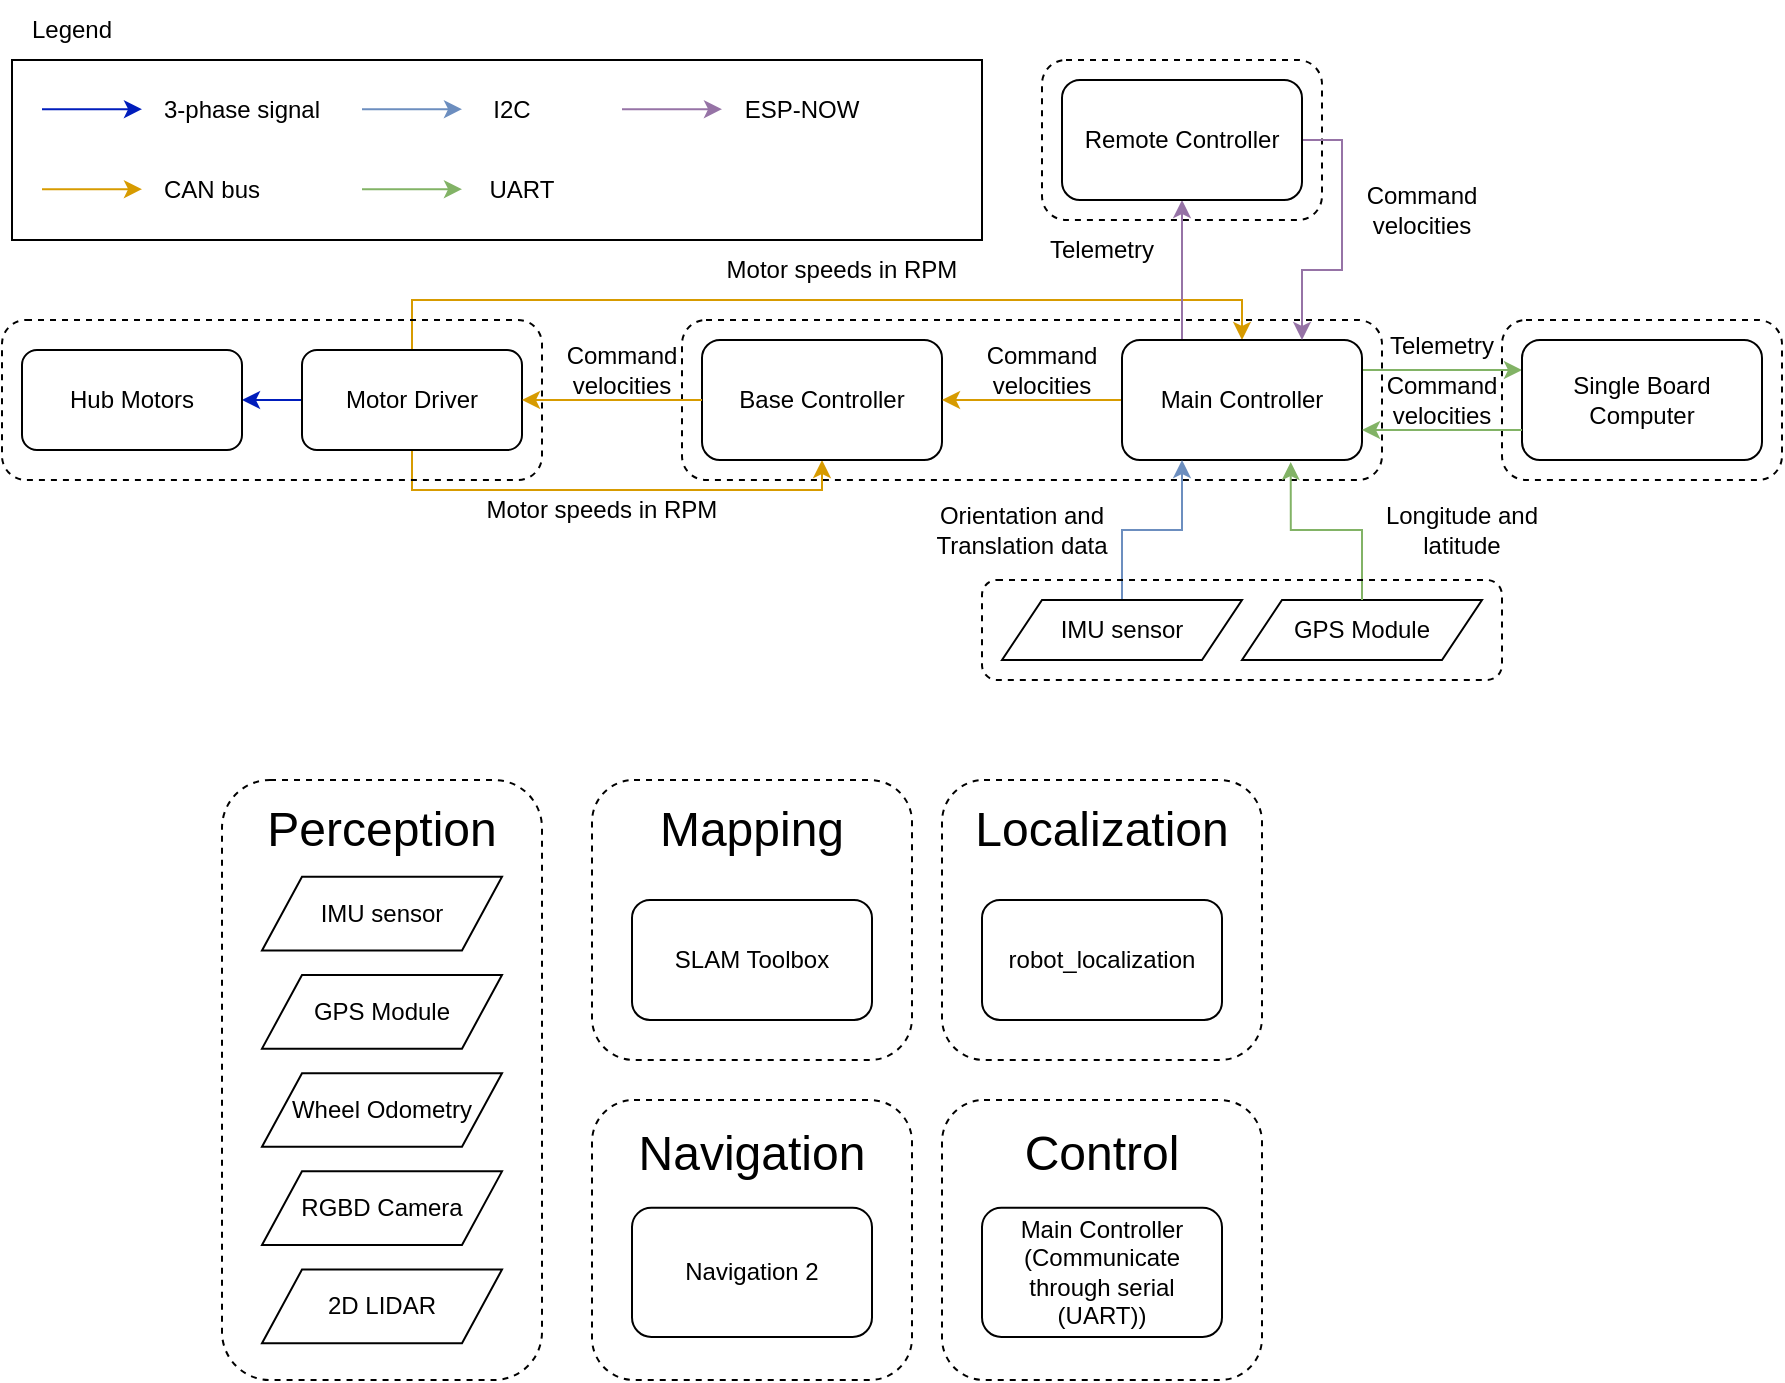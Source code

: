 <mxfile version="26.1.0">
  <diagram name="Page-1" id="btAyTzr6oa576_YAm6R6">
    <mxGraphModel dx="1235" dy="614" grid="1" gridSize="10" guides="1" tooltips="1" connect="1" arrows="1" fold="1" page="1" pageScale="1" pageWidth="850" pageHeight="1100" math="0" shadow="0">
      <root>
        <mxCell id="0" />
        <mxCell id="1" parent="0" />
        <mxCell id="gXJryaC8XMGAXdaEIkzL-100" value="" style="rounded=1;whiteSpace=wrap;html=1;strokeWidth=1;dashed=1;gradientColor=default;fillColor=none;" vertex="1" parent="1">
          <mxGeometry x="520" y="550" width="160" height="140" as="geometry" />
        </mxCell>
        <mxCell id="gXJryaC8XMGAXdaEIkzL-84" value="" style="rounded=1;whiteSpace=wrap;html=1;strokeWidth=1;dashed=1;gradientColor=default;fillColor=none;" vertex="1" parent="1">
          <mxGeometry x="345" y="390" width="160" height="140" as="geometry" />
        </mxCell>
        <mxCell id="gXJryaC8XMGAXdaEIkzL-35" value="" style="rounded=1;whiteSpace=wrap;html=1;strokeWidth=1;dashed=1;gradientColor=default;fillColor=none;" vertex="1" parent="1">
          <mxGeometry x="570" y="30" width="140" height="80" as="geometry" />
        </mxCell>
        <mxCell id="gXJryaC8XMGAXdaEIkzL-58" value="" style="rounded=1;whiteSpace=wrap;html=1;strokeWidth=1;dashed=1;gradientColor=default;fillColor=none;" vertex="1" parent="1">
          <mxGeometry x="800" y="160" width="140" height="80" as="geometry" />
        </mxCell>
        <mxCell id="gXJryaC8XMGAXdaEIkzL-36" value="" style="rounded=1;whiteSpace=wrap;html=1;strokeWidth=1;dashed=1;gradientColor=default;fillColor=none;" vertex="1" parent="1">
          <mxGeometry x="390" y="160" width="350" height="80" as="geometry" />
        </mxCell>
        <mxCell id="gXJryaC8XMGAXdaEIkzL-13" style="edgeStyle=orthogonalEdgeStyle;rounded=0;orthogonalLoop=1;jettySize=auto;html=1;entryX=0.5;entryY=1;entryDx=0;entryDy=0;exitX=0.5;exitY=1;exitDx=0;exitDy=0;fillColor=#ffe6cc;strokeColor=#d79b00;" edge="1" parent="1" source="gXJryaC8XMGAXdaEIkzL-1" target="gXJryaC8XMGAXdaEIkzL-2">
          <mxGeometry relative="1" as="geometry" />
        </mxCell>
        <mxCell id="gXJryaC8XMGAXdaEIkzL-14" style="edgeStyle=orthogonalEdgeStyle;rounded=0;orthogonalLoop=1;jettySize=auto;html=1;entryX=0.5;entryY=0;entryDx=0;entryDy=0;exitX=0.5;exitY=0;exitDx=0;exitDy=0;fillColor=#ffe6cc;strokeColor=#d79b00;" edge="1" parent="1" source="gXJryaC8XMGAXdaEIkzL-1" target="gXJryaC8XMGAXdaEIkzL-4">
          <mxGeometry relative="1" as="geometry" />
        </mxCell>
        <mxCell id="gXJryaC8XMGAXdaEIkzL-29" style="edgeStyle=orthogonalEdgeStyle;rounded=0;orthogonalLoop=1;jettySize=auto;html=1;fillColor=#0050ef;strokeColor=#001DBC;" edge="1" parent="1" source="gXJryaC8XMGAXdaEIkzL-1" target="gXJryaC8XMGAXdaEIkzL-28">
          <mxGeometry relative="1" as="geometry" />
        </mxCell>
        <mxCell id="gXJryaC8XMGAXdaEIkzL-1" value="Motor Driver" style="rounded=1;whiteSpace=wrap;html=1;" vertex="1" parent="1">
          <mxGeometry x="200" y="175" width="110" height="50" as="geometry" />
        </mxCell>
        <mxCell id="gXJryaC8XMGAXdaEIkzL-2" value="Base Controller" style="rounded=1;whiteSpace=wrap;html=1;" vertex="1" parent="1">
          <mxGeometry x="400" y="170" width="120" height="60" as="geometry" />
        </mxCell>
        <mxCell id="gXJryaC8XMGAXdaEIkzL-11" style="edgeStyle=orthogonalEdgeStyle;rounded=0;orthogonalLoop=1;jettySize=auto;html=1;entryX=1;entryY=0.5;entryDx=0;entryDy=0;fillColor=#ffe6cc;strokeColor=#d79b00;" edge="1" parent="1" source="gXJryaC8XMGAXdaEIkzL-4" target="gXJryaC8XMGAXdaEIkzL-2">
          <mxGeometry relative="1" as="geometry" />
        </mxCell>
        <mxCell id="gXJryaC8XMGAXdaEIkzL-59" style="edgeStyle=orthogonalEdgeStyle;rounded=0;orthogonalLoop=1;jettySize=auto;html=1;fillColor=#d5e8d4;strokeColor=#82b366;exitX=1;exitY=0.25;exitDx=0;exitDy=0;entryX=0;entryY=0.25;entryDx=0;entryDy=0;" edge="1" parent="1" source="gXJryaC8XMGAXdaEIkzL-4" target="gXJryaC8XMGAXdaEIkzL-57">
          <mxGeometry relative="1" as="geometry" />
        </mxCell>
        <mxCell id="gXJryaC8XMGAXdaEIkzL-61" style="edgeStyle=orthogonalEdgeStyle;rounded=0;orthogonalLoop=1;jettySize=auto;html=1;entryX=0.5;entryY=1;entryDx=0;entryDy=0;exitX=0.25;exitY=0;exitDx=0;exitDy=0;fillColor=#e1d5e7;strokeColor=#9673a6;" edge="1" parent="1" source="gXJryaC8XMGAXdaEIkzL-4" target="gXJryaC8XMGAXdaEIkzL-25">
          <mxGeometry relative="1" as="geometry" />
        </mxCell>
        <mxCell id="gXJryaC8XMGAXdaEIkzL-4" value="Main Controller" style="rounded=1;whiteSpace=wrap;html=1;" vertex="1" parent="1">
          <mxGeometry x="610" y="170" width="120" height="60" as="geometry" />
        </mxCell>
        <mxCell id="gXJryaC8XMGAXdaEIkzL-12" style="edgeStyle=orthogonalEdgeStyle;rounded=0;orthogonalLoop=1;jettySize=auto;html=1;entryX=1;entryY=0.5;entryDx=0;entryDy=0;fillColor=#ffe6cc;strokeColor=#d79b00;" edge="1" parent="1" source="gXJryaC8XMGAXdaEIkzL-2" target="gXJryaC8XMGAXdaEIkzL-1">
          <mxGeometry relative="1" as="geometry" />
        </mxCell>
        <mxCell id="gXJryaC8XMGAXdaEIkzL-15" value="GPS Module" style="shape=parallelogram;perimeter=parallelogramPerimeter;whiteSpace=wrap;html=1;fixedSize=1;" vertex="1" parent="1">
          <mxGeometry x="670" y="300" width="120" height="30" as="geometry" />
        </mxCell>
        <mxCell id="gXJryaC8XMGAXdaEIkzL-18" style="edgeStyle=orthogonalEdgeStyle;rounded=0;orthogonalLoop=1;jettySize=auto;html=1;entryX=0.25;entryY=1;entryDx=0;entryDy=0;fillColor=#dae8fc;strokeColor=#6c8ebf;" edge="1" parent="1" source="gXJryaC8XMGAXdaEIkzL-16" target="gXJryaC8XMGAXdaEIkzL-4">
          <mxGeometry relative="1" as="geometry" />
        </mxCell>
        <mxCell id="gXJryaC8XMGAXdaEIkzL-16" value="IMU sensor" style="shape=parallelogram;perimeter=parallelogramPerimeter;whiteSpace=wrap;html=1;fixedSize=1;" vertex="1" parent="1">
          <mxGeometry x="550" y="300" width="120" height="30" as="geometry" />
        </mxCell>
        <mxCell id="gXJryaC8XMGAXdaEIkzL-19" style="edgeStyle=orthogonalEdgeStyle;rounded=0;orthogonalLoop=1;jettySize=auto;html=1;entryX=0.703;entryY=1.017;entryDx=0;entryDy=0;entryPerimeter=0;fillColor=#d5e8d4;strokeColor=#82b366;" edge="1" parent="1" source="gXJryaC8XMGAXdaEIkzL-15" target="gXJryaC8XMGAXdaEIkzL-4">
          <mxGeometry relative="1" as="geometry" />
        </mxCell>
        <mxCell id="gXJryaC8XMGAXdaEIkzL-20" value="Command velocities" style="text;html=1;align=center;verticalAlign=middle;whiteSpace=wrap;rounded=0;" vertex="1" parent="1">
          <mxGeometry x="540" y="170" width="60" height="30" as="geometry" />
        </mxCell>
        <mxCell id="gXJryaC8XMGAXdaEIkzL-22" value="Motor speeds in RPM" style="text;html=1;align=center;verticalAlign=middle;whiteSpace=wrap;rounded=0;" vertex="1" parent="1">
          <mxGeometry x="410" y="120" width="120" height="30" as="geometry" />
        </mxCell>
        <mxCell id="gXJryaC8XMGAXdaEIkzL-23" value="Command velocities" style="text;html=1;align=center;verticalAlign=middle;whiteSpace=wrap;rounded=0;" vertex="1" parent="1">
          <mxGeometry x="330" y="170" width="60" height="30" as="geometry" />
        </mxCell>
        <mxCell id="gXJryaC8XMGAXdaEIkzL-24" value="Motor speeds in RPM" style="text;html=1;align=center;verticalAlign=middle;whiteSpace=wrap;rounded=0;" vertex="1" parent="1">
          <mxGeometry x="290" y="240" width="120" height="30" as="geometry" />
        </mxCell>
        <mxCell id="gXJryaC8XMGAXdaEIkzL-26" style="edgeStyle=orthogonalEdgeStyle;rounded=0;orthogonalLoop=1;jettySize=auto;html=1;exitX=1;exitY=0.5;exitDx=0;exitDy=0;fillColor=#e1d5e7;strokeColor=#9673a6;entryX=0.75;entryY=0;entryDx=0;entryDy=0;" edge="1" parent="1" source="gXJryaC8XMGAXdaEIkzL-25" target="gXJryaC8XMGAXdaEIkzL-4">
          <mxGeometry relative="1" as="geometry" />
        </mxCell>
        <mxCell id="gXJryaC8XMGAXdaEIkzL-25" value="Remote Controller" style="rounded=1;whiteSpace=wrap;html=1;" vertex="1" parent="1">
          <mxGeometry x="580" y="40" width="120" height="60" as="geometry" />
        </mxCell>
        <mxCell id="gXJryaC8XMGAXdaEIkzL-27" value="Command velocities" style="text;html=1;align=center;verticalAlign=middle;whiteSpace=wrap;rounded=0;" vertex="1" parent="1">
          <mxGeometry x="730" y="90" width="60" height="30" as="geometry" />
        </mxCell>
        <mxCell id="gXJryaC8XMGAXdaEIkzL-28" value="Hub Motors" style="rounded=1;whiteSpace=wrap;html=1;" vertex="1" parent="1">
          <mxGeometry x="60" y="175" width="110" height="50" as="geometry" />
        </mxCell>
        <mxCell id="gXJryaC8XMGAXdaEIkzL-37" value="" style="rounded=1;whiteSpace=wrap;html=1;strokeWidth=1;dashed=1;gradientColor=default;fillColor=none;" vertex="1" parent="1">
          <mxGeometry x="540" y="290" width="260" height="50" as="geometry" />
        </mxCell>
        <mxCell id="gXJryaC8XMGAXdaEIkzL-38" value="" style="rounded=1;whiteSpace=wrap;html=1;strokeWidth=1;dashed=1;gradientColor=default;fillColor=none;" vertex="1" parent="1">
          <mxGeometry x="50" y="160" width="270" height="80" as="geometry" />
        </mxCell>
        <mxCell id="gXJryaC8XMGAXdaEIkzL-40" value="Orientation and Translation data" style="text;html=1;align=center;verticalAlign=middle;whiteSpace=wrap;rounded=0;" vertex="1" parent="1">
          <mxGeometry x="510" y="250" width="100" height="30" as="geometry" />
        </mxCell>
        <mxCell id="gXJryaC8XMGAXdaEIkzL-41" value="Longitude and latitude" style="text;html=1;align=center;verticalAlign=middle;whiteSpace=wrap;rounded=0;" vertex="1" parent="1">
          <mxGeometry x="730" y="250" width="100" height="30" as="geometry" />
        </mxCell>
        <mxCell id="gXJryaC8XMGAXdaEIkzL-42" value="" style="rounded=0;whiteSpace=wrap;html=1;" vertex="1" parent="1">
          <mxGeometry x="55" y="30" width="485" height="90" as="geometry" />
        </mxCell>
        <mxCell id="gXJryaC8XMGAXdaEIkzL-44" value="" style="endArrow=classic;html=1;rounded=0;fillColor=#0050ef;strokeColor=#001DBC;" edge="1" parent="1">
          <mxGeometry width="50" height="50" relative="1" as="geometry">
            <mxPoint x="70" y="54.58" as="sourcePoint" />
            <mxPoint x="120" y="54.58" as="targetPoint" />
          </mxGeometry>
        </mxCell>
        <mxCell id="gXJryaC8XMGAXdaEIkzL-45" value="Legend" style="text;html=1;align=center;verticalAlign=middle;whiteSpace=wrap;rounded=0;" vertex="1" parent="1">
          <mxGeometry x="55" width="60" height="30" as="geometry" />
        </mxCell>
        <mxCell id="gXJryaC8XMGAXdaEIkzL-46" value="" style="endArrow=classic;html=1;rounded=0;fillColor=#ffe6cc;strokeColor=#d79b00;" edge="1" parent="1">
          <mxGeometry width="50" height="50" relative="1" as="geometry">
            <mxPoint x="70" y="94.58" as="sourcePoint" />
            <mxPoint x="120" y="94.58" as="targetPoint" />
          </mxGeometry>
        </mxCell>
        <mxCell id="gXJryaC8XMGAXdaEIkzL-47" value="" style="endArrow=classic;html=1;rounded=0;fillColor=#dae8fc;strokeColor=#6c8ebf;" edge="1" parent="1">
          <mxGeometry width="50" height="50" relative="1" as="geometry">
            <mxPoint x="230" y="54.58" as="sourcePoint" />
            <mxPoint x="280" y="54.58" as="targetPoint" />
          </mxGeometry>
        </mxCell>
        <mxCell id="gXJryaC8XMGAXdaEIkzL-49" value="" style="endArrow=classic;html=1;rounded=0;fillColor=#d5e8d4;strokeColor=#82b366;" edge="1" parent="1">
          <mxGeometry width="50" height="50" relative="1" as="geometry">
            <mxPoint x="230" y="94.58" as="sourcePoint" />
            <mxPoint x="280" y="94.58" as="targetPoint" />
          </mxGeometry>
        </mxCell>
        <mxCell id="gXJryaC8XMGAXdaEIkzL-50" value="" style="endArrow=classic;html=1;rounded=0;fillColor=#e1d5e7;strokeColor=#9673a6;" edge="1" parent="1">
          <mxGeometry width="50" height="50" relative="1" as="geometry">
            <mxPoint x="360" y="54.58" as="sourcePoint" />
            <mxPoint x="410" y="54.58" as="targetPoint" />
          </mxGeometry>
        </mxCell>
        <mxCell id="gXJryaC8XMGAXdaEIkzL-51" value="3-phase signal" style="text;html=1;align=center;verticalAlign=middle;whiteSpace=wrap;rounded=0;" vertex="1" parent="1">
          <mxGeometry x="110" y="40" width="120" height="30" as="geometry" />
        </mxCell>
        <mxCell id="gXJryaC8XMGAXdaEIkzL-52" value="CAN bus" style="text;html=1;align=center;verticalAlign=middle;whiteSpace=wrap;rounded=0;" vertex="1" parent="1">
          <mxGeometry x="120" y="80" width="70" height="30" as="geometry" />
        </mxCell>
        <mxCell id="gXJryaC8XMGAXdaEIkzL-53" value="I2C" style="text;html=1;align=center;verticalAlign=middle;whiteSpace=wrap;rounded=0;" vertex="1" parent="1">
          <mxGeometry x="280" y="40" width="50" height="30" as="geometry" />
        </mxCell>
        <mxCell id="gXJryaC8XMGAXdaEIkzL-54" value="UART" style="text;html=1;align=center;verticalAlign=middle;whiteSpace=wrap;rounded=0;" vertex="1" parent="1">
          <mxGeometry x="280" y="80" width="60" height="30" as="geometry" />
        </mxCell>
        <mxCell id="gXJryaC8XMGAXdaEIkzL-55" value="ESP-NOW" style="text;html=1;align=center;verticalAlign=middle;whiteSpace=wrap;rounded=0;" vertex="1" parent="1">
          <mxGeometry x="420" y="40" width="60" height="30" as="geometry" />
        </mxCell>
        <mxCell id="gXJryaC8XMGAXdaEIkzL-57" value="Single Board Computer" style="rounded=1;whiteSpace=wrap;html=1;" vertex="1" parent="1">
          <mxGeometry x="810" y="170" width="120" height="60" as="geometry" />
        </mxCell>
        <mxCell id="gXJryaC8XMGAXdaEIkzL-60" value="Telemetry" style="text;html=1;align=center;verticalAlign=middle;whiteSpace=wrap;rounded=0;" vertex="1" parent="1">
          <mxGeometry x="720" y="160" width="100" height="25" as="geometry" />
        </mxCell>
        <mxCell id="gXJryaC8XMGAXdaEIkzL-62" value="Telemetry" style="text;html=1;align=center;verticalAlign=middle;whiteSpace=wrap;rounded=0;" vertex="1" parent="1">
          <mxGeometry x="570" y="110" width="60" height="30" as="geometry" />
        </mxCell>
        <mxCell id="gXJryaC8XMGAXdaEIkzL-65" value="GPS Module" style="shape=parallelogram;perimeter=parallelogramPerimeter;whiteSpace=wrap;html=1;fixedSize=1;" vertex="1" parent="1">
          <mxGeometry x="180" y="487.5" width="120" height="36.818" as="geometry" />
        </mxCell>
        <mxCell id="gXJryaC8XMGAXdaEIkzL-66" value="IMU sensor" style="shape=parallelogram;perimeter=parallelogramPerimeter;whiteSpace=wrap;html=1;fixedSize=1;" vertex="1" parent="1">
          <mxGeometry x="180" y="438.409" width="120" height="36.818" as="geometry" />
        </mxCell>
        <mxCell id="gXJryaC8XMGAXdaEIkzL-67" value="" style="rounded=1;whiteSpace=wrap;html=1;strokeWidth=1;dashed=1;gradientColor=default;fillColor=none;" vertex="1" parent="1">
          <mxGeometry x="160" y="390" width="160" height="300" as="geometry" />
        </mxCell>
        <mxCell id="gXJryaC8XMGAXdaEIkzL-74" value="Wheel Odometry" style="shape=parallelogram;perimeter=parallelogramPerimeter;whiteSpace=wrap;html=1;fixedSize=1;" vertex="1" parent="1">
          <mxGeometry x="180" y="536.591" width="120" height="36.818" as="geometry" />
        </mxCell>
        <mxCell id="gXJryaC8XMGAXdaEIkzL-75" value="RGBD Camera" style="shape=parallelogram;perimeter=parallelogramPerimeter;whiteSpace=wrap;html=1;fixedSize=1;" vertex="1" parent="1">
          <mxGeometry x="180" y="585.682" width="120" height="36.818" as="geometry" />
        </mxCell>
        <mxCell id="gXJryaC8XMGAXdaEIkzL-76" value="2D LIDAR" style="shape=parallelogram;perimeter=parallelogramPerimeter;whiteSpace=wrap;html=1;fixedSize=1;" vertex="1" parent="1">
          <mxGeometry x="180" y="634.773" width="120" height="36.818" as="geometry" />
        </mxCell>
        <mxCell id="gXJryaC8XMGAXdaEIkzL-80" value="&lt;font style=&quot;font-size: 24px;&quot;&gt;Perception&lt;/font&gt;" style="text;html=1;align=center;verticalAlign=middle;whiteSpace=wrap;rounded=0;" vertex="1" parent="1">
          <mxGeometry x="190" y="400" width="100" height="30" as="geometry" />
        </mxCell>
        <mxCell id="gXJryaC8XMGAXdaEIkzL-83" value="&lt;span style=&quot;font-size: 24px;&quot;&gt;Localization&lt;/span&gt;" style="text;html=1;align=center;verticalAlign=middle;whiteSpace=wrap;rounded=0;" vertex="1" parent="1">
          <mxGeometry x="550" y="400" width="100" height="30" as="geometry" />
        </mxCell>
        <mxCell id="gXJryaC8XMGAXdaEIkzL-87" value="" style="group" vertex="1" connectable="0" parent="1">
          <mxGeometry x="345" y="550" width="160" height="140" as="geometry" />
        </mxCell>
        <mxCell id="gXJryaC8XMGAXdaEIkzL-78" value="Navigation 2" style="rounded=1;whiteSpace=wrap;html=1;" vertex="1" parent="gXJryaC8XMGAXdaEIkzL-87">
          <mxGeometry x="20" y="53.846" width="120" height="64.615" as="geometry" />
        </mxCell>
        <mxCell id="gXJryaC8XMGAXdaEIkzL-81" value="&lt;span style=&quot;font-size: 24px;&quot;&gt;Navigation&lt;/span&gt;" style="text;html=1;align=center;verticalAlign=middle;whiteSpace=wrap;rounded=0;" vertex="1" parent="gXJryaC8XMGAXdaEIkzL-87">
          <mxGeometry x="30" y="10.769" width="100" height="32.308" as="geometry" />
        </mxCell>
        <mxCell id="gXJryaC8XMGAXdaEIkzL-85" value="" style="rounded=1;whiteSpace=wrap;html=1;strokeWidth=1;dashed=1;gradientColor=default;fillColor=none;" vertex="1" parent="gXJryaC8XMGAXdaEIkzL-87">
          <mxGeometry width="160" height="140" as="geometry" />
        </mxCell>
        <mxCell id="gXJryaC8XMGAXdaEIkzL-88" style="edgeStyle=orthogonalEdgeStyle;rounded=0;orthogonalLoop=1;jettySize=auto;html=1;entryX=1;entryY=0.75;entryDx=0;entryDy=0;exitX=0;exitY=0.75;exitDx=0;exitDy=0;fillColor=#d5e8d4;strokeColor=#82b366;" edge="1" parent="1" source="gXJryaC8XMGAXdaEIkzL-57" target="gXJryaC8XMGAXdaEIkzL-4">
          <mxGeometry relative="1" as="geometry" />
        </mxCell>
        <mxCell id="gXJryaC8XMGAXdaEIkzL-89" value="Command velocities" style="text;html=1;align=center;verticalAlign=middle;whiteSpace=wrap;rounded=0;" vertex="1" parent="1">
          <mxGeometry x="720" y="187.5" width="100" height="25" as="geometry" />
        </mxCell>
        <mxCell id="gXJryaC8XMGAXdaEIkzL-91" value="robot_localization" style="rounded=1;whiteSpace=wrap;html=1;" vertex="1" parent="1">
          <mxGeometry x="540" y="450" width="120" height="60" as="geometry" />
        </mxCell>
        <mxCell id="gXJryaC8XMGAXdaEIkzL-79" value="SLAM Toolbox" style="rounded=1;whiteSpace=wrap;html=1;" vertex="1" parent="1">
          <mxGeometry x="365" y="450" width="120" height="60" as="geometry" />
        </mxCell>
        <mxCell id="gXJryaC8XMGAXdaEIkzL-82" value="&lt;span style=&quot;font-size: 24px;&quot;&gt;Mapping&lt;/span&gt;" style="text;html=1;align=center;verticalAlign=middle;whiteSpace=wrap;rounded=0;" vertex="1" parent="1">
          <mxGeometry x="375" y="400" width="100" height="30" as="geometry" />
        </mxCell>
        <mxCell id="gXJryaC8XMGAXdaEIkzL-96" value="" style="rounded=1;whiteSpace=wrap;html=1;strokeWidth=1;dashed=1;gradientColor=default;fillColor=none;" vertex="1" parent="1">
          <mxGeometry x="520" y="390" width="160" height="140" as="geometry" />
        </mxCell>
        <mxCell id="gXJryaC8XMGAXdaEIkzL-98" value="Main Controller (Communicate through serial (UART))" style="rounded=1;whiteSpace=wrap;html=1;" vertex="1" parent="1">
          <mxGeometry x="540" y="603.846" width="120" height="64.615" as="geometry" />
        </mxCell>
        <mxCell id="gXJryaC8XMGAXdaEIkzL-99" value="&lt;span style=&quot;font-size: 24px;&quot;&gt;Control&lt;/span&gt;" style="text;html=1;align=center;verticalAlign=middle;whiteSpace=wrap;rounded=0;" vertex="1" parent="1">
          <mxGeometry x="550" y="560.769" width="100" height="32.308" as="geometry" />
        </mxCell>
      </root>
    </mxGraphModel>
  </diagram>
</mxfile>
